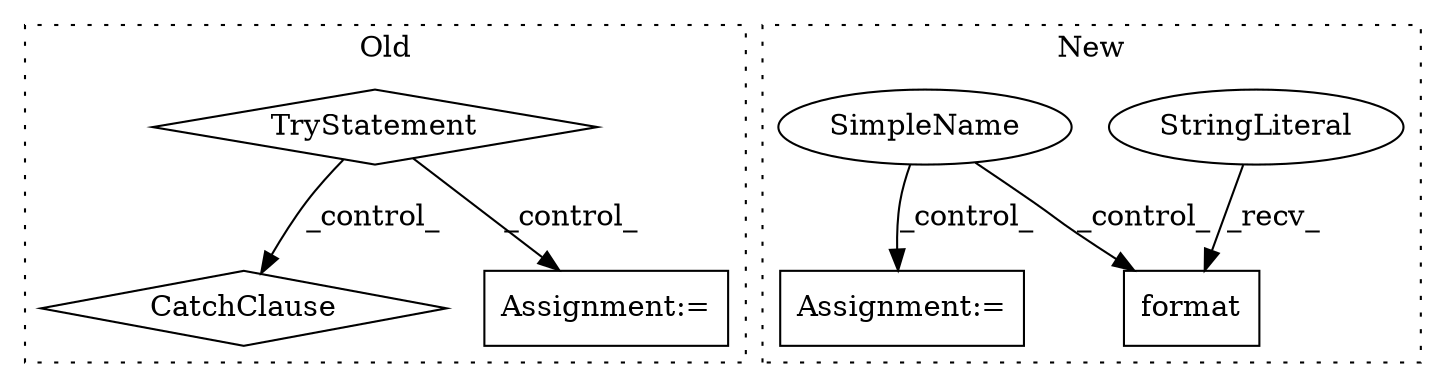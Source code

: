 digraph G {
subgraph cluster0 {
1 [label="CatchClause" a="12" s="4023,4051" l="17,2" shape="diamond"];
4 [label="TryStatement" a="54" s="3658" l="4" shape="diamond"];
5 [label="Assignment:=" a="7" s="3673" l="1" shape="box"];
label = "Old";
style="dotted";
}
subgraph cluster1 {
2 [label="format" a="32" s="2720,2732" l="7,1" shape="box"];
3 [label="StringLiteral" a="45" s="2682" l="37" shape="ellipse"];
6 [label="SimpleName" a="42" s="" l="" shape="ellipse"];
7 [label="Assignment:=" a="7" s="2749" l="1" shape="box"];
label = "New";
style="dotted";
}
3 -> 2 [label="_recv_"];
4 -> 5 [label="_control_"];
4 -> 1 [label="_control_"];
6 -> 7 [label="_control_"];
6 -> 2 [label="_control_"];
}